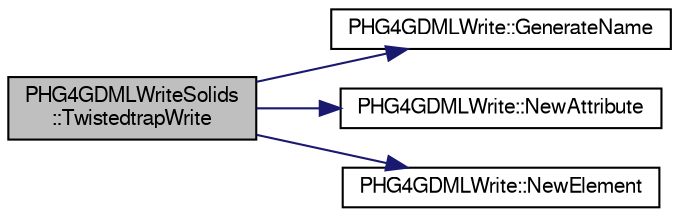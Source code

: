 digraph "PHG4GDMLWriteSolids::TwistedtrapWrite"
{
  bgcolor="transparent";
  edge [fontname="FreeSans",fontsize="10",labelfontname="FreeSans",labelfontsize="10"];
  node [fontname="FreeSans",fontsize="10",shape=record];
  rankdir="LR";
  Node1 [label="PHG4GDMLWriteSolids\l::TwistedtrapWrite",height=0.2,width=0.4,color="black", fillcolor="grey75", style="filled" fontcolor="black"];
  Node1 -> Node2 [color="midnightblue",fontsize="10",style="solid",fontname="FreeSans"];
  Node2 [label="PHG4GDMLWrite::GenerateName",height=0.2,width=0.4,color="black",URL="$dd/db5/classPHG4GDMLWrite.html#a16834147e17b47595b04d27a49405198"];
  Node1 -> Node3 [color="midnightblue",fontsize="10",style="solid",fontname="FreeSans"];
  Node3 [label="PHG4GDMLWrite::NewAttribute",height=0.2,width=0.4,color="black",URL="$dd/db5/classPHG4GDMLWrite.html#afe96dc9fdc7c1a0a1a96b59dc15dffa2"];
  Node1 -> Node4 [color="midnightblue",fontsize="10",style="solid",fontname="FreeSans"];
  Node4 [label="PHG4GDMLWrite::NewElement",height=0.2,width=0.4,color="black",URL="$dd/db5/classPHG4GDMLWrite.html#ada0a5579d406ec27f3150711ab83becc"];
}

